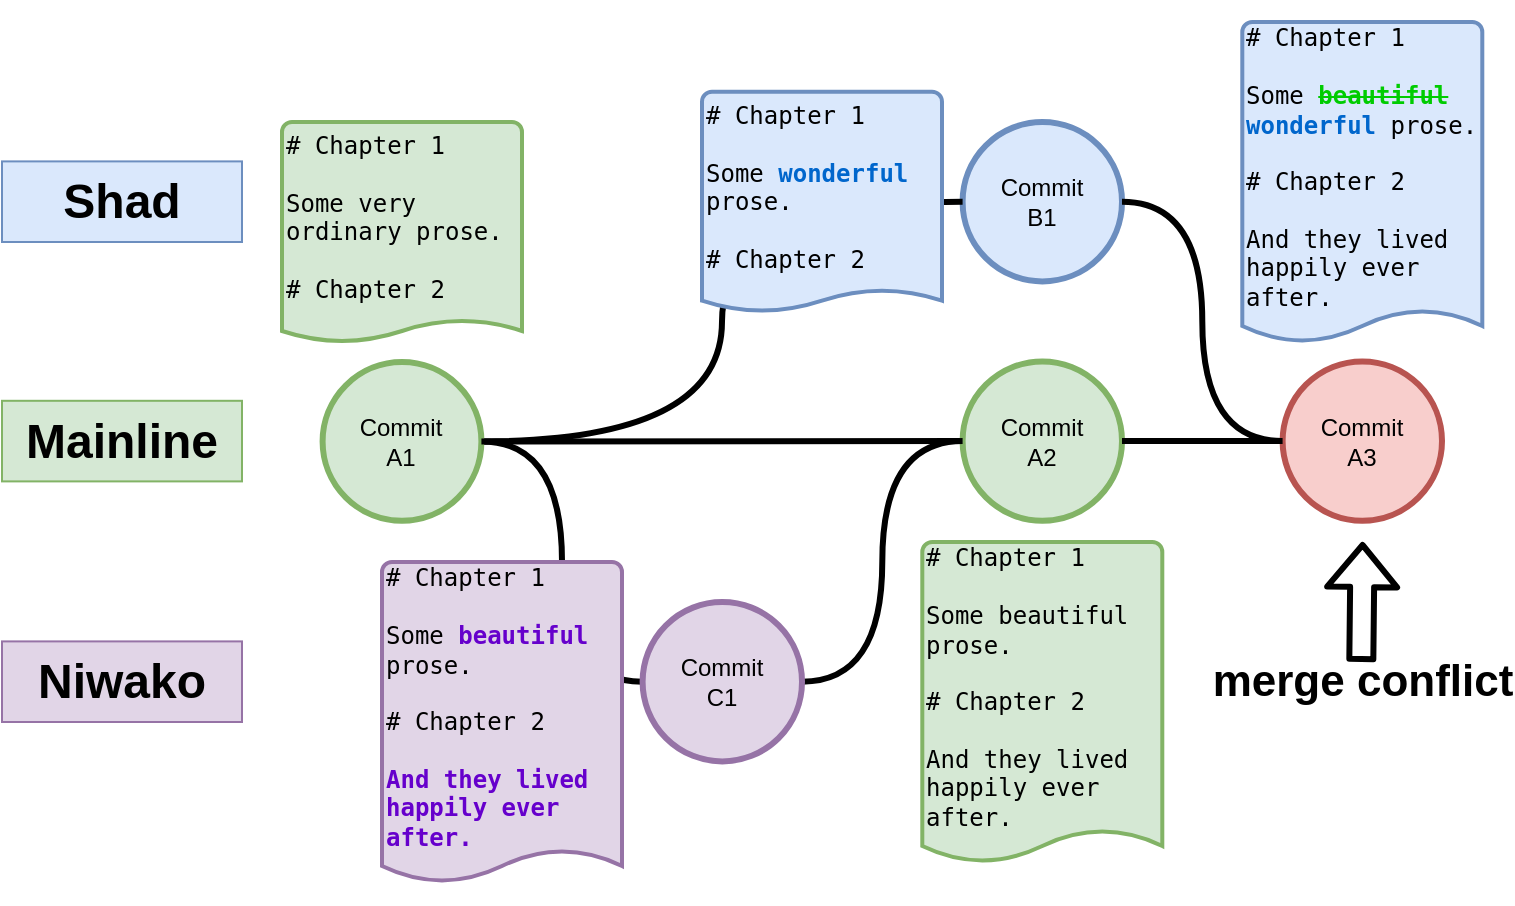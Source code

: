 <mxfile version="13.5.1" type="device"><diagram id="1vah80A7K6ktCt1jhF-4" name="Page-1"><mxGraphModel dx="1106" dy="900" grid="1" gridSize="10" guides="1" tooltips="1" connect="1" arrows="1" fold="1" page="1" pageScale="1" pageWidth="850" pageHeight="1100" background="#ffffff" math="0" shadow="0"><root><mxCell id="0"/><mxCell id="1" parent="0"/><mxCell id="1KC_f5STFYPKbJo5NqRy-18" style="rounded=0;orthogonalLoop=1;jettySize=auto;html=1;exitX=1;exitY=0.5;exitDx=0;exitDy=0;entryX=0;entryY=0.5;entryDx=0;entryDy=0;strokeWidth=3;endArrow=none;endFill=0;" parent="1" source="1KC_f5STFYPKbJo5NqRy-10" target="1KC_f5STFYPKbJo5NqRy-15" edge="1"><mxGeometry relative="1" as="geometry"/></mxCell><mxCell id="oa_7KdghJO28hAB1qy84-2" style="edgeStyle=orthogonalEdgeStyle;rounded=0;orthogonalLoop=1;jettySize=auto;html=1;exitX=1;exitY=0.5;exitDx=0;exitDy=0;entryX=0;entryY=0.5;entryDx=0;entryDy=0;strokeWidth=3;curved=1;endArrow=none;endFill=0;" parent="1" source="1KC_f5STFYPKbJo5NqRy-10" target="oa_7KdghJO28hAB1qy84-1" edge="1"><mxGeometry relative="1" as="geometry"/></mxCell><mxCell id="1KC_f5STFYPKbJo5NqRy-10" value="Commit&lt;br&gt;A1" style="ellipse;whiteSpace=wrap;html=1;aspect=fixed;strokeWidth=3;fillColor=#d5e8d4;strokeColor=#82b366;" parent="1" vertex="1"><mxGeometry x="200.3" y="280" width="79.4" height="79.4" as="geometry"/></mxCell><mxCell id="1KC_f5STFYPKbJo5NqRy-11" value="Commit&lt;br&gt;B1" style="ellipse;whiteSpace=wrap;html=1;aspect=fixed;strokeWidth=3;fillColor=#dae8fc;strokeColor=#6c8ebf;" parent="1" vertex="1"><mxGeometry x="520.3" y="160" width="79.7" height="79.7" as="geometry"/></mxCell><mxCell id="1KC_f5STFYPKbJo5NqRy-25" style="edgeStyle=orthogonalEdgeStyle;rounded=0;orthogonalLoop=1;jettySize=auto;html=1;entryX=0;entryY=0.5;entryDx=0;entryDy=0;endArrow=none;endFill=0;strokeColor=#000000;strokeWidth=3;curved=1;exitX=1;exitY=0.5;exitDx=0;exitDy=0;" parent="1" source="1KC_f5STFYPKbJo5NqRy-11" target="1KC_f5STFYPKbJo5NqRy-23" edge="1"><mxGeometry relative="1" as="geometry"><mxPoint x="600" y="199.85" as="sourcePoint"/></mxGeometry></mxCell><mxCell id="1KC_f5STFYPKbJo5NqRy-14" value="" style="endArrow=none;html=1;strokeWidth=3;entryX=0;entryY=0.5;exitX=1;exitY=0.5;edgeStyle=orthogonalEdgeStyle;curved=1;" parent="1" source="1KC_f5STFYPKbJo5NqRy-10" target="1KC_f5STFYPKbJo5NqRy-11" edge="1"><mxGeometry width="50" height="50" relative="1" as="geometry"><mxPoint x="250.3" y="289.7" as="sourcePoint"/><mxPoint x="300.3" y="239.7" as="targetPoint"/></mxGeometry></mxCell><mxCell id="1KC_f5STFYPKbJo5NqRy-15" value="Commit&lt;br&gt;A2" style="ellipse;whiteSpace=wrap;html=1;aspect=fixed;strokeWidth=3;fillColor=#d5e8d4;strokeColor=#82b366;" parent="1" vertex="1"><mxGeometry x="520.3" y="279.7" width="79.7" height="79.7" as="geometry"/></mxCell><mxCell id="1KC_f5STFYPKbJo5NqRy-23" value="Commit&lt;br&gt;A3" style="ellipse;whiteSpace=wrap;html=1;aspect=fixed;strokeWidth=3;fillColor=#f8cecc;strokeColor=#b85450;" parent="1" vertex="1"><mxGeometry x="680.3" y="279.7" width="79.7" height="79.7" as="geometry"/></mxCell><mxCell id="1KC_f5STFYPKbJo5NqRy-24" value="" style="endArrow=none;html=1;entryX=0;entryY=0.5;strokeWidth=3;endFill=0;exitX=1;exitY=0.5;exitDx=0;exitDy=0;" parent="1" source="1KC_f5STFYPKbJo5NqRy-15" target="1KC_f5STFYPKbJo5NqRy-23" edge="1"><mxGeometry width="50" height="50" relative="1" as="geometry"><mxPoint x="630.3" y="350" as="sourcePoint"/><mxPoint x="500.6" y="359.4" as="targetPoint"/></mxGeometry></mxCell><mxCell id="1KC_f5STFYPKbJo5NqRy-26" value="" style="shape=flexArrow;endArrow=classic;html=1;strokeWidth=3;" parent="1" edge="1"><mxGeometry width="50" height="50" relative="1" as="geometry"><mxPoint x="719.65" y="430" as="sourcePoint"/><mxPoint x="720.3" y="370" as="targetPoint"/></mxGeometry></mxCell><mxCell id="1KC_f5STFYPKbJo5NqRy-27" value="&lt;h1&gt;merge conflict&lt;/h1&gt;" style="edgeLabel;html=1;align=center;verticalAlign=middle;resizable=0;points=[];labelBackgroundColor=none;" parent="1KC_f5STFYPKbJo5NqRy-26" vertex="1" connectable="0"><mxGeometry x="-0.36" y="1" relative="1" as="geometry"><mxPoint x="1.29" y="29.01" as="offset"/></mxGeometry></mxCell><mxCell id="oa_7KdghJO28hAB1qy84-3" style="edgeStyle=orthogonalEdgeStyle;curved=1;rounded=0;orthogonalLoop=1;jettySize=auto;html=1;exitX=1;exitY=0.5;exitDx=0;exitDy=0;entryX=0;entryY=0.5;entryDx=0;entryDy=0;endArrow=none;endFill=0;strokeWidth=3;" parent="1" source="oa_7KdghJO28hAB1qy84-1" target="1KC_f5STFYPKbJo5NqRy-15" edge="1"><mxGeometry relative="1" as="geometry"/></mxCell><mxCell id="oa_7KdghJO28hAB1qy84-1" value="Commit&lt;br&gt;C1" style="ellipse;whiteSpace=wrap;html=1;aspect=fixed;strokeWidth=3;fillColor=#e1d5e7;strokeColor=#9673a6;" parent="1" vertex="1"><mxGeometry x="360.3" y="400" width="79.7" height="79.7" as="geometry"/></mxCell><mxCell id="oa_7KdghJO28hAB1qy84-7" value="&lt;p style=&quot;line-height: 40%&quot;&gt;&lt;/p&gt;&lt;pre&gt;#&amp;nbsp;Chapter 1&lt;br&gt;&lt;br&gt;Some very&lt;br&gt;ordinary prose.&lt;br&gt;&lt;br&gt;# Chapter 2&lt;br&gt;&lt;br&gt;&lt;/pre&gt;&lt;p&gt;&lt;/p&gt;" style="strokeWidth=2;html=1;shape=mxgraph.flowchart.document2;whiteSpace=wrap;size=0.1;align=left;labelPadding=0;fillColor=#d5e8d4;strokeColor=#82b366;" parent="1" vertex="1"><mxGeometry x="180" y="160" width="120" height="110" as="geometry"/></mxCell><mxCell id="oa_7KdghJO28hAB1qy84-9" value="&lt;p style=&quot;line-height: 40%&quot;&gt;&lt;/p&gt;&lt;pre&gt;#&amp;nbsp;Chapter 1&lt;br&gt;&lt;br&gt;Some &lt;b&gt;&lt;font color=&quot;#6600cc&quot;&gt;beautiful&lt;/font&gt;&lt;/b&gt;&lt;br&gt;prose.&lt;br&gt;&lt;br&gt;# Chapter 2&lt;br&gt;&lt;br&gt;&lt;font color=&quot;#6600cc&quot;&gt;&lt;b&gt;And they lived&lt;br&gt;happily ever&lt;br&gt;after.&lt;br&gt;&lt;/b&gt;&lt;/font&gt;&lt;br&gt;&lt;/pre&gt;&lt;p&gt;&lt;/p&gt;" style="strokeWidth=2;html=1;shape=mxgraph.flowchart.document2;whiteSpace=wrap;size=0.1;align=left;labelPadding=0;labelBorderColor=none;fillColor=#e1d5e7;strokeColor=#9673a6;" parent="1" vertex="1"><mxGeometry x="230.0" y="380" width="120" height="160" as="geometry"/></mxCell><mxCell id="oa_7KdghJO28hAB1qy84-11" value="&lt;p style=&quot;line-height: 40%&quot;&gt;&lt;/p&gt;&lt;pre&gt;#&amp;nbsp;Chapter 1&lt;br&gt;&lt;br&gt;Some &lt;b&gt;&lt;font color=&quot;#0066cc&quot;&gt;wonderful&lt;/font&gt;&lt;/b&gt;&lt;br&gt;prose.&lt;br&gt;&lt;br&gt;# Chapter 2&lt;br&gt;&lt;br&gt;&lt;/pre&gt;&lt;p&gt;&lt;/p&gt;" style="strokeWidth=2;html=1;shape=mxgraph.flowchart.document2;whiteSpace=wrap;size=0.1;align=left;labelPadding=0;fillColor=#dae8fc;strokeColor=#6c8ebf;" parent="1" vertex="1"><mxGeometry x="390.0" y="144.85" width="120" height="110" as="geometry"/></mxCell><mxCell id="oa_7KdghJO28hAB1qy84-12" value="&lt;p style=&quot;line-height: 40%&quot;&gt;&lt;/p&gt;&lt;pre&gt;#&amp;nbsp;Chapter 1&lt;br&gt;&lt;br&gt;Some beautiful&lt;br&gt;prose.&lt;br&gt;&lt;br&gt;# Chapter 2&lt;br&gt;&lt;br&gt;And they lived&lt;br&gt;happily ever&lt;br&gt;after.&lt;br&gt;&lt;br&gt;&lt;/pre&gt;&lt;p&gt;&lt;/p&gt;" style="strokeWidth=2;html=1;shape=mxgraph.flowchart.document2;whiteSpace=wrap;size=0.1;align=left;labelPadding=0;fillColor=#d5e8d4;strokeColor=#82b366;" parent="1" vertex="1"><mxGeometry x="500.15" y="370" width="120" height="160" as="geometry"/></mxCell><mxCell id="oa_7KdghJO28hAB1qy84-13" value="&lt;p style=&quot;line-height: 40%&quot;&gt;&lt;/p&gt;&lt;pre&gt;#&amp;nbsp;Chapter 1&lt;br&gt;&lt;br&gt;Some &lt;font color=&quot;#00cc00&quot;&gt;&lt;b&gt;&lt;strike&gt;beautiful&lt;/strike&gt;&lt;/b&gt;&lt;/font&gt;&lt;br&gt;&lt;font color=&quot;#0066cc&quot;&gt;&lt;b&gt;wonderful&lt;/b&gt;&lt;/font&gt; prose.&lt;br&gt;&lt;br&gt;# Chapter 2&lt;br&gt;&lt;br&gt;And they lived&lt;br&gt;happily ever&lt;br&gt;after.&lt;br&gt;&lt;br&gt;&lt;/pre&gt;&lt;p&gt;&lt;/p&gt;" style="strokeWidth=2;html=1;shape=mxgraph.flowchart.document2;whiteSpace=wrap;size=0.1;align=left;labelPadding=0;fillColor=#dae8fc;strokeColor=#6c8ebf;" parent="1" vertex="1"><mxGeometry x="660.15" y="110" width="120" height="160" as="geometry"/></mxCell><mxCell id="oa_7KdghJO28hAB1qy84-14" value="&lt;h1&gt;Mainline&lt;/h1&gt;" style="text;html=1;strokeColor=#82b366;fillColor=#d5e8d4;align=center;verticalAlign=middle;whiteSpace=wrap;rounded=0;" parent="1" vertex="1"><mxGeometry x="40" y="299.4" width="120" height="40.3" as="geometry"/></mxCell><mxCell id="oa_7KdghJO28hAB1qy84-15" value="&lt;h1&gt;Shad&lt;/h1&gt;" style="text;html=1;strokeColor=#6c8ebf;fillColor=#dae8fc;align=center;verticalAlign=middle;whiteSpace=wrap;rounded=0;" parent="1" vertex="1"><mxGeometry x="40" y="179.7" width="120" height="40.3" as="geometry"/></mxCell><mxCell id="oa_7KdghJO28hAB1qy84-16" value="&lt;h1&gt;Niwako&lt;/h1&gt;" style="text;html=1;strokeColor=#9673a6;fillColor=#e1d5e7;align=center;verticalAlign=middle;whiteSpace=wrap;rounded=0;" parent="1" vertex="1"><mxGeometry x="40" y="419.7" width="120" height="40.3" as="geometry"/></mxCell></root></mxGraphModel></diagram></mxfile>